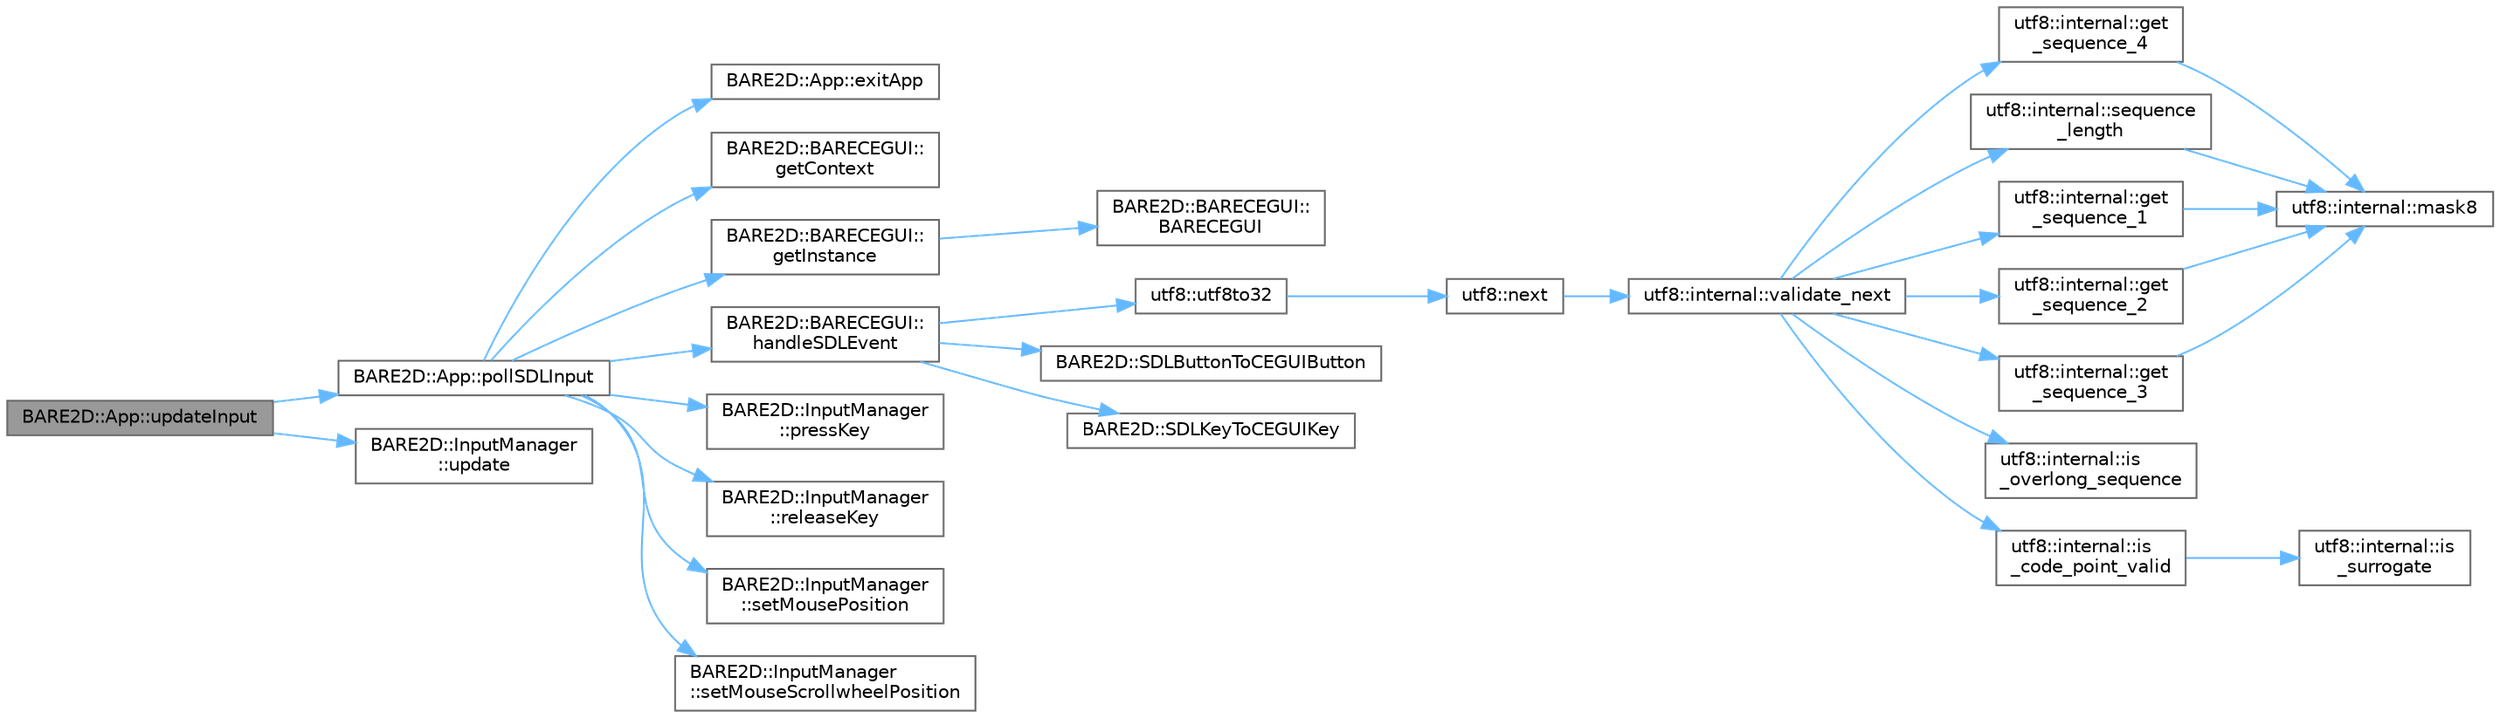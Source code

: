 digraph "BARE2D::App::updateInput"
{
 // INTERACTIVE_SVG=YES
 // LATEX_PDF_SIZE
  bgcolor="transparent";
  edge [fontname=Helvetica,fontsize=10,labelfontname=Helvetica,labelfontsize=10];
  node [fontname=Helvetica,fontsize=10,shape=box,height=0.2,width=0.4];
  rankdir="LR";
  Node1 [label="BARE2D::App::updateInput",height=0.2,width=0.4,color="gray40", fillcolor="grey60", style="filled", fontcolor="black",tooltip="Updates any input, and throws it down the pipeline!"];
  Node1 -> Node2 [color="steelblue1",style="solid"];
  Node2 [label="BARE2D::App::pollSDLInput",height=0.2,width=0.4,color="grey40", fillcolor="white", style="filled",URL="$class_b_a_r_e2_d_1_1_app.html#af9894f9e43d2620a21db76752fdb7fc4",tooltip="Polls inputs from SDL and updates the inputmanager as appropriate."];
  Node2 -> Node3 [color="steelblue1",style="solid"];
  Node3 [label="BARE2D::App::exitApp",height=0.2,width=0.4,color="grey40", fillcolor="white", style="filled",URL="$class_b_a_r_e2_d_1_1_app.html#a1e4549ad082fd4afee1503611fb65ad1",tooltip="Calls the screen's exit function, and then cleans this class up for destruction."];
  Node2 -> Node4 [color="steelblue1",style="solid"];
  Node4 [label="BARE2D::BARECEGUI::\lgetContext",height=0.2,width=0.4,color="grey40", fillcolor="white", style="filled",URL="$class_b_a_r_e2_d_1_1_b_a_r_e_c_e_g_u_i.html#aecad6d159917b2821f9fcb4429adccea",tooltip=" "];
  Node2 -> Node5 [color="steelblue1",style="solid"];
  Node5 [label="BARE2D::BARECEGUI::\lgetInstance",height=0.2,width=0.4,color="grey40", fillcolor="white", style="filled",URL="$class_b_a_r_e2_d_1_1_b_a_r_e_c_e_g_u_i.html#ab3f339793671b90bb449bf17a9d953ca",tooltip=" "];
  Node5 -> Node6 [color="steelblue1",style="solid"];
  Node6 [label="BARE2D::BARECEGUI::\lBARECEGUI",height=0.2,width=0.4,color="grey40", fillcolor="white", style="filled",URL="$class_b_a_r_e2_d_1_1_b_a_r_e_c_e_g_u_i.html#ade528b2e05e0562fd5ecda850a49ec14",tooltip=" "];
  Node2 -> Node7 [color="steelblue1",style="solid"];
  Node7 [label="BARE2D::BARECEGUI::\lhandleSDLEvent",height=0.2,width=0.4,color="grey40", fillcolor="white", style="filled",URL="$class_b_a_r_e2_d_1_1_b_a_r_e_c_e_g_u_i.html#a770264d8c510bbfe0585abe493011ed7",tooltip="Handles and propagates input."];
  Node7 -> Node8 [color="steelblue1",style="solid"];
  Node8 [label="BARE2D::SDLButtonToCEGUIButton",height=0.2,width=0.4,color="grey40", fillcolor="white", style="filled",URL="$namespace_b_a_r_e2_d.html#add368291490f34b060048b5cbb5245f9",tooltip=" "];
  Node7 -> Node9 [color="steelblue1",style="solid"];
  Node9 [label="BARE2D::SDLKeyToCEGUIKey",height=0.2,width=0.4,color="grey40", fillcolor="white", style="filled",URL="$namespace_b_a_r_e2_d.html#a4308f8684a05ffbf8ef36cd49541765b",tooltip=" "];
  Node7 -> Node10 [color="steelblue1",style="solid"];
  Node10 [label="utf8::utf8to32",height=0.2,width=0.4,color="grey40", fillcolor="white", style="filled",URL="$namespaceutf8.html#a8020ed399788dca779663adf061ed718",tooltip=" "];
  Node10 -> Node11 [color="steelblue1",style="solid"];
  Node11 [label="utf8::next",height=0.2,width=0.4,color="grey40", fillcolor="white", style="filled",URL="$namespaceutf8.html#afc093dfde66a6f52cb4a5caefe0e580d",tooltip=" "];
  Node11 -> Node12 [color="steelblue1",style="solid"];
  Node12 [label="utf8::internal::validate_next",height=0.2,width=0.4,color="grey40", fillcolor="white", style="filled",URL="$namespaceutf8_1_1internal.html#abe95547575fcc81911e381df03f8ebfe",tooltip=" "];
  Node12 -> Node13 [color="steelblue1",style="solid"];
  Node13 [label="utf8::internal::get\l_sequence_1",height=0.2,width=0.4,color="grey40", fillcolor="white", style="filled",URL="$namespaceutf8_1_1internal.html#a6e5df73716136aec55e8fcf3309038b6",tooltip="get_sequence_x functions decode utf-8 sequences of the length x"];
  Node13 -> Node14 [color="steelblue1",style="solid"];
  Node14 [label="utf8::internal::mask8",height=0.2,width=0.4,color="grey40", fillcolor="white", style="filled",URL="$namespaceutf8_1_1internal.html#adf6e0469e279b9562aa461b4c3c1e7e4",tooltip=" "];
  Node12 -> Node15 [color="steelblue1",style="solid"];
  Node15 [label="utf8::internal::get\l_sequence_2",height=0.2,width=0.4,color="grey40", fillcolor="white", style="filled",URL="$namespaceutf8_1_1internal.html#a9d641b9546be985f9f0fd4955ac42a24",tooltip=" "];
  Node15 -> Node14 [color="steelblue1",style="solid"];
  Node12 -> Node16 [color="steelblue1",style="solid"];
  Node16 [label="utf8::internal::get\l_sequence_3",height=0.2,width=0.4,color="grey40", fillcolor="white", style="filled",URL="$namespaceutf8_1_1internal.html#ac1809a1fb3fa6983d64a0d3a39646008",tooltip=" "];
  Node16 -> Node14 [color="steelblue1",style="solid"];
  Node12 -> Node17 [color="steelblue1",style="solid"];
  Node17 [label="utf8::internal::get\l_sequence_4",height=0.2,width=0.4,color="grey40", fillcolor="white", style="filled",URL="$namespaceutf8_1_1internal.html#ad1958e7c6746ba6b1fbb0d81b88b346c",tooltip=" "];
  Node17 -> Node14 [color="steelblue1",style="solid"];
  Node12 -> Node18 [color="steelblue1",style="solid"];
  Node18 [label="utf8::internal::is\l_code_point_valid",height=0.2,width=0.4,color="grey40", fillcolor="white", style="filled",URL="$namespaceutf8_1_1internal.html#a97b553137aaeda6e8ca6f8d46f78fd79",tooltip=" "];
  Node18 -> Node19 [color="steelblue1",style="solid"];
  Node19 [label="utf8::internal::is\l_surrogate",height=0.2,width=0.4,color="grey40", fillcolor="white", style="filled",URL="$namespaceutf8_1_1internal.html#a31a185a6bc8b9bf454191a8a95a93595",tooltip=" "];
  Node12 -> Node20 [color="steelblue1",style="solid"];
  Node20 [label="utf8::internal::is\l_overlong_sequence",height=0.2,width=0.4,color="grey40", fillcolor="white", style="filled",URL="$namespaceutf8_1_1internal.html#a3160f6f24dff465f64f83cb0e66995c6",tooltip=" "];
  Node12 -> Node21 [color="steelblue1",style="solid"];
  Node21 [label="utf8::internal::sequence\l_length",height=0.2,width=0.4,color="grey40", fillcolor="white", style="filled",URL="$namespaceutf8_1_1internal.html#adb347cc81d32ebb0fd22d849f7bff5ea",tooltip=" "];
  Node21 -> Node14 [color="steelblue1",style="solid"];
  Node2 -> Node22 [color="steelblue1",style="solid"];
  Node22 [label="BARE2D::InputManager\l::pressKey",height=0.2,width=0.4,color="grey40", fillcolor="white", style="filled",URL="$class_b_a_r_e2_d_1_1_input_manager.html#a3a1cea0b15ba38865bbf446e2ef3fc1d",tooltip="Sets a key as 'pressed'."];
  Node2 -> Node23 [color="steelblue1",style="solid"];
  Node23 [label="BARE2D::InputManager\l::releaseKey",height=0.2,width=0.4,color="grey40", fillcolor="white", style="filled",URL="$class_b_a_r_e2_d_1_1_input_manager.html#a235d3c2a87ddf27e8544a0bafc3000a0",tooltip="Sets a key as 'released'."];
  Node2 -> Node24 [color="steelblue1",style="solid"];
  Node24 [label="BARE2D::InputManager\l::setMousePosition",height=0.2,width=0.4,color="grey40", fillcolor="white", style="filled",URL="$class_b_a_r_e2_d_1_1_input_manager.html#a3d72db48544d6a6d347af02889e7e1d6",tooltip="Sets the mouse position to (x,y)"];
  Node2 -> Node25 [color="steelblue1",style="solid"];
  Node25 [label="BARE2D::InputManager\l::setMouseScrollwheelPosition",height=0.2,width=0.4,color="grey40", fillcolor="white", style="filled",URL="$class_b_a_r_e2_d_1_1_input_manager.html#ab8ca096f8108649a0e5b9be5e370e36c",tooltip="Sets the \"position\" of the scrollwheel - essentially, how much it has moved since the last frame."];
  Node1 -> Node26 [color="steelblue1",style="solid"];
  Node26 [label="BARE2D::InputManager\l::update",height=0.2,width=0.4,color="grey40", fillcolor="white", style="filled",URL="$class_b_a_r_e2_d_1_1_input_manager.html#aeb65fb759f479815950177c2fcdd7433",tooltip="Updates the inputmanager. Should be called every frame."];
}
